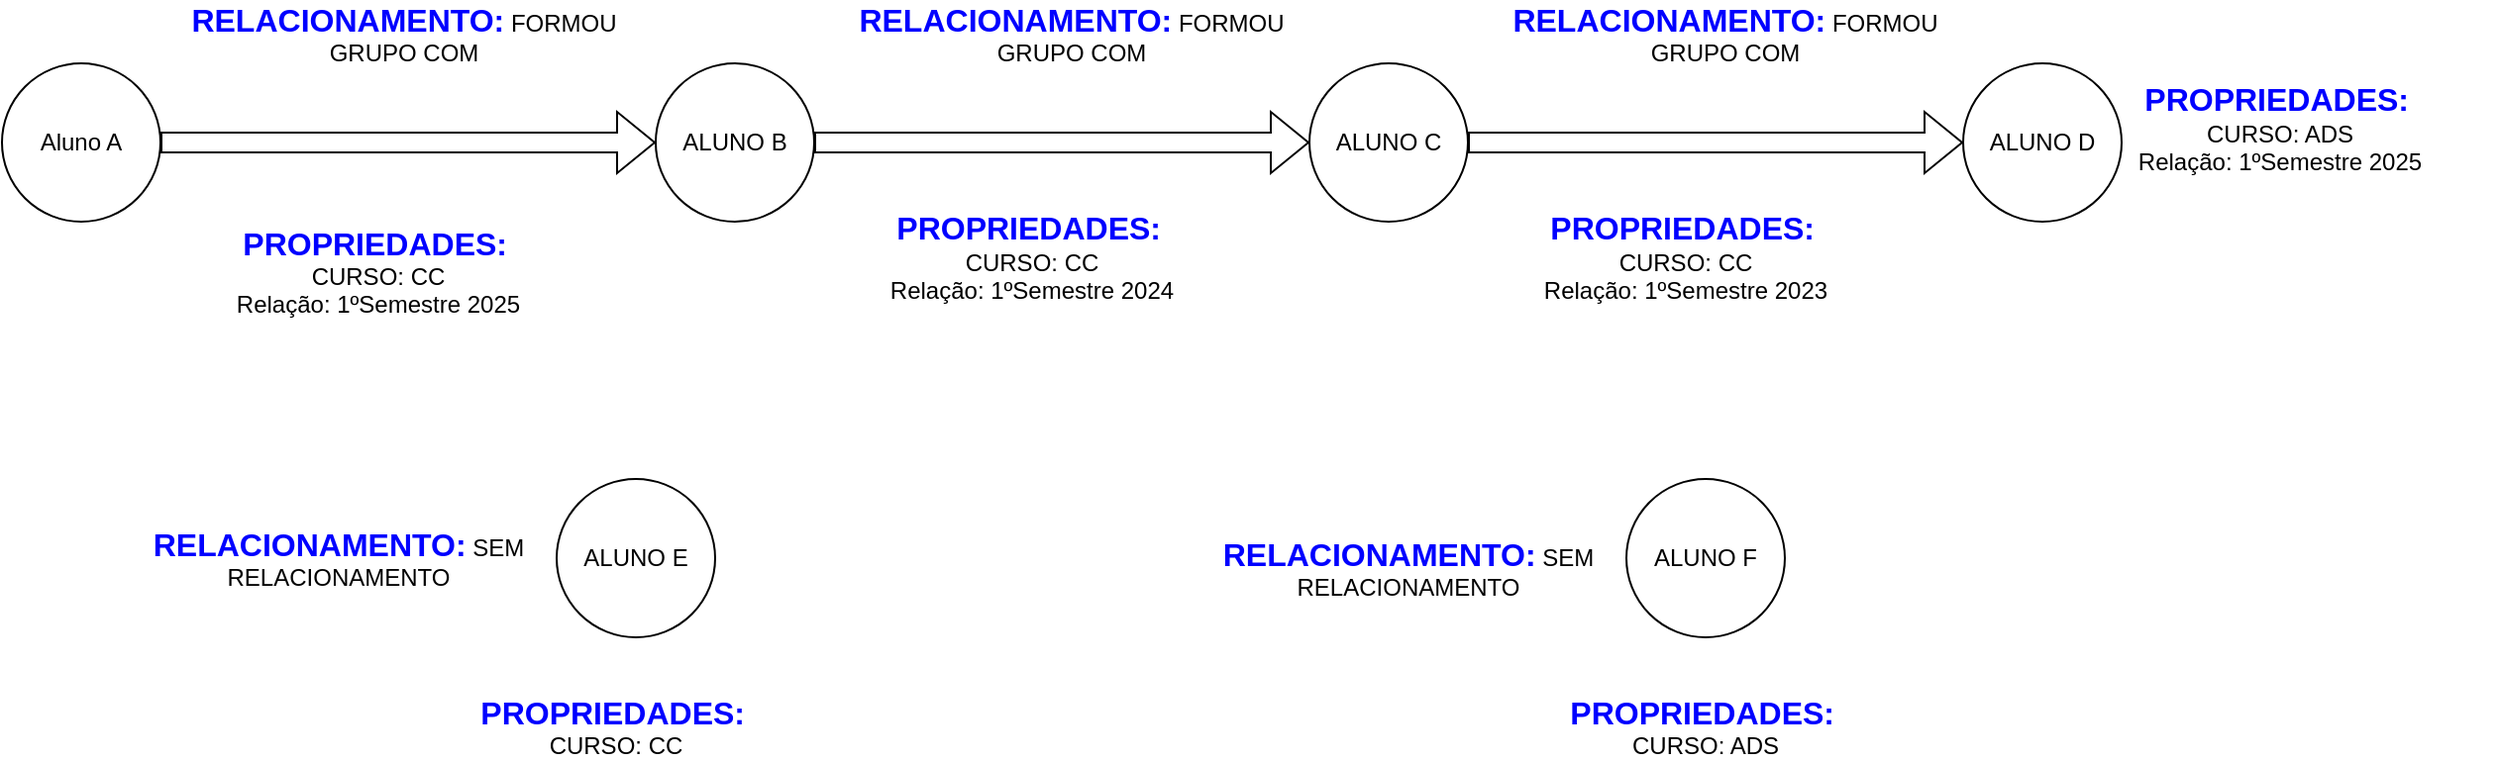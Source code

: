 <mxfile version="28.1.1">
  <diagram name="Página-1" id="hrrwtAiz2E6xMPaG1-kd">
    <mxGraphModel dx="1251" dy="715" grid="1" gridSize="10" guides="1" tooltips="1" connect="1" arrows="1" fold="1" page="1" pageScale="1" pageWidth="2339" pageHeight="3300" math="0" shadow="0">
      <root>
        <mxCell id="0" />
        <mxCell id="1" parent="0" />
        <mxCell id="XacqhNaXpOpdGLphI5MN-1" value="Aluno A" style="ellipse;whiteSpace=wrap;html=1;aspect=fixed;" vertex="1" parent="1">
          <mxGeometry x="260" y="880" width="80" height="80" as="geometry" />
        </mxCell>
        <mxCell id="XacqhNaXpOpdGLphI5MN-2" value="" style="shape=flexArrow;endArrow=classic;html=1;rounded=0;" edge="1" parent="1">
          <mxGeometry width="50" height="50" relative="1" as="geometry">
            <mxPoint x="340" y="920" as="sourcePoint" />
            <mxPoint x="590" y="920" as="targetPoint" />
          </mxGeometry>
        </mxCell>
        <mxCell id="XacqhNaXpOpdGLphI5MN-3" value="ALUNO B" style="ellipse;whiteSpace=wrap;html=1;aspect=fixed;" vertex="1" parent="1">
          <mxGeometry x="590" y="880" width="80" height="80" as="geometry" />
        </mxCell>
        <mxCell id="XacqhNaXpOpdGLphI5MN-7" value="ALUNO E" style="ellipse;whiteSpace=wrap;html=1;aspect=fixed;" vertex="1" parent="1">
          <mxGeometry x="540" y="1090" width="80" height="80" as="geometry" />
        </mxCell>
        <mxCell id="XacqhNaXpOpdGLphI5MN-8" value="ALUNO C" style="ellipse;whiteSpace=wrap;html=1;aspect=fixed;" vertex="1" parent="1">
          <mxGeometry x="920" y="880" width="80" height="80" as="geometry" />
        </mxCell>
        <mxCell id="XacqhNaXpOpdGLphI5MN-9" value="" style="shape=flexArrow;endArrow=classic;html=1;rounded=0;" edge="1" parent="1">
          <mxGeometry width="50" height="50" relative="1" as="geometry">
            <mxPoint x="670" y="920" as="sourcePoint" />
            <mxPoint x="920" y="920" as="targetPoint" />
          </mxGeometry>
        </mxCell>
        <mxCell id="XacqhNaXpOpdGLphI5MN-10" value="&lt;font style=&quot;color: rgb(0, 0, 255);&quot;&gt;&lt;b&gt;&lt;font style=&quot;font-size: 16px;&quot;&gt;RELACIONAMENTO:&lt;/font&gt;&lt;/b&gt;&lt;/font&gt;&amp;nbsp;FORMOU GRUPO COM" style="text;html=1;align=center;verticalAlign=middle;whiteSpace=wrap;rounded=0;" vertex="1" parent="1">
          <mxGeometry x="690" y="850" width="220" height="30" as="geometry" />
        </mxCell>
        <mxCell id="XacqhNaXpOpdGLphI5MN-17" value="ALUNO F" style="ellipse;whiteSpace=wrap;html=1;aspect=fixed;" vertex="1" parent="1">
          <mxGeometry x="1080" y="1090" width="80" height="80" as="geometry" />
        </mxCell>
        <mxCell id="XacqhNaXpOpdGLphI5MN-20" value="ALUNO D" style="ellipse;whiteSpace=wrap;html=1;aspect=fixed;" vertex="1" parent="1">
          <mxGeometry x="1250" y="880" width="80" height="80" as="geometry" />
        </mxCell>
        <mxCell id="XacqhNaXpOpdGLphI5MN-21" value="" style="shape=flexArrow;endArrow=classic;html=1;rounded=0;" edge="1" parent="1">
          <mxGeometry width="50" height="50" relative="1" as="geometry">
            <mxPoint x="1000" y="920" as="sourcePoint" />
            <mxPoint x="1250" y="920" as="targetPoint" />
          </mxGeometry>
        </mxCell>
        <mxCell id="XacqhNaXpOpdGLphI5MN-28" value="&lt;font style=&quot;color: rgb(0, 0, 255);&quot;&gt;&lt;b&gt;&lt;font style=&quot;font-size: 16px;&quot;&gt;RELACIONAMENTO:&lt;/font&gt;&lt;/b&gt;&lt;/font&gt;&amp;nbsp;FORMOU GRUPO COM" style="text;html=1;align=center;verticalAlign=middle;whiteSpace=wrap;rounded=0;" vertex="1" parent="1">
          <mxGeometry x="352.5" y="850" width="220" height="30" as="geometry" />
        </mxCell>
        <mxCell id="XacqhNaXpOpdGLphI5MN-29" value="&lt;font style=&quot;color: rgb(0, 0, 255);&quot;&gt;&lt;b&gt;&lt;font style=&quot;font-size: 16px;&quot;&gt;RELACIONAMENTO:&lt;/font&gt;&lt;/b&gt;&lt;/font&gt;&amp;nbsp;FORMOU GRUPO COM" style="text;html=1;align=center;verticalAlign=middle;whiteSpace=wrap;rounded=0;" vertex="1" parent="1">
          <mxGeometry x="1020" y="850" width="220" height="30" as="geometry" />
        </mxCell>
        <mxCell id="XacqhNaXpOpdGLphI5MN-30" value="&lt;font color=&quot;#0000ff&quot;&gt;&lt;span style=&quot;font-size: 16px;&quot;&gt;&lt;b&gt;PROPRIEDADES:&lt;/b&gt;&lt;/span&gt;&lt;/font&gt;&amp;nbsp;&lt;div&gt;CURSO: CC&lt;/div&gt;&lt;div&gt;Relação: 1ºSemestre 2024&lt;br&gt;&lt;br&gt;&lt;/div&gt;" style="text;html=1;align=center;verticalAlign=middle;whiteSpace=wrap;rounded=0;" vertex="1" parent="1">
          <mxGeometry x="670" y="970" width="220" height="30" as="geometry" />
        </mxCell>
        <mxCell id="XacqhNaXpOpdGLphI5MN-31" value="&lt;font color=&quot;#0000ff&quot;&gt;&lt;span style=&quot;font-size: 16px;&quot;&gt;&lt;b&gt;PROPRIEDADES:&lt;/b&gt;&lt;/span&gt;&lt;/font&gt;&amp;nbsp;&lt;div&gt;CURSO: CC&lt;/div&gt;&lt;div&gt;Relação: 1ºSemestre 2025&lt;br&gt;&lt;/div&gt;" style="text;html=1;align=center;verticalAlign=middle;whiteSpace=wrap;rounded=0;" vertex="1" parent="1">
          <mxGeometry x="340" y="970" width="220" height="30" as="geometry" />
        </mxCell>
        <mxCell id="XacqhNaXpOpdGLphI5MN-32" value="&lt;font color=&quot;#0000ff&quot;&gt;&lt;span style=&quot;font-size: 16px;&quot;&gt;&lt;b&gt;PROPRIEDADES:&lt;/b&gt;&lt;/span&gt;&lt;/font&gt;&amp;nbsp;&lt;div&gt;CURSO: CC&lt;/div&gt;&lt;div&gt;Relação: 1ºSemestre 2023&lt;br&gt;&lt;br&gt;&lt;/div&gt;" style="text;html=1;align=center;verticalAlign=middle;whiteSpace=wrap;rounded=0;" vertex="1" parent="1">
          <mxGeometry x="1000" y="970" width="220" height="30" as="geometry" />
        </mxCell>
        <mxCell id="XacqhNaXpOpdGLphI5MN-33" value="&lt;font color=&quot;#0000ff&quot;&gt;&lt;span style=&quot;font-size: 16px;&quot;&gt;&lt;b&gt;PROPRIEDADES:&lt;/b&gt;&lt;/span&gt;&lt;/font&gt;&amp;nbsp;&lt;div&gt;CURSO: ADS&lt;/div&gt;&lt;div&gt;Relação: 1ºSemestre 2025&lt;br&gt;&lt;br&gt;&lt;/div&gt;" style="text;html=1;align=center;verticalAlign=middle;whiteSpace=wrap;rounded=0;" vertex="1" parent="1">
          <mxGeometry x="1300" y="905" width="220" height="30" as="geometry" />
        </mxCell>
        <mxCell id="XacqhNaXpOpdGLphI5MN-34" value="&lt;font style=&quot;color: rgb(0, 0, 255);&quot;&gt;&lt;b&gt;&lt;font style=&quot;font-size: 16px;&quot;&gt;RELACIONAMENTO:&lt;/font&gt;&lt;/b&gt;&lt;/font&gt;&amp;nbsp;SEM RELACIONAMENTO" style="text;html=1;align=center;verticalAlign=middle;whiteSpace=wrap;rounded=0;" vertex="1" parent="1">
          <mxGeometry x="320" y="1115" width="220" height="30" as="geometry" />
        </mxCell>
        <mxCell id="XacqhNaXpOpdGLphI5MN-35" value="&lt;font style=&quot;color: rgb(0, 0, 255);&quot;&gt;&lt;b&gt;&lt;font style=&quot;font-size: 16px;&quot;&gt;RELACIONAMENTO:&lt;/font&gt;&lt;/b&gt;&lt;/font&gt;&amp;nbsp;SEM RELACIONAMENTO" style="text;html=1;align=center;verticalAlign=middle;whiteSpace=wrap;rounded=0;" vertex="1" parent="1">
          <mxGeometry x="860" y="1120" width="220" height="30" as="geometry" />
        </mxCell>
        <mxCell id="XacqhNaXpOpdGLphI5MN-36" value="&lt;font color=&quot;#0000ff&quot;&gt;&lt;span style=&quot;font-size: 16px;&quot;&gt;&lt;b&gt;PROPRIEDADES:&lt;/b&gt;&lt;/span&gt;&lt;/font&gt;&amp;nbsp;&lt;div&gt;CURSO: CC&lt;/div&gt;" style="text;html=1;align=center;verticalAlign=middle;whiteSpace=wrap;rounded=0;" vertex="1" parent="1">
          <mxGeometry x="460" y="1200" width="220" height="30" as="geometry" />
        </mxCell>
        <mxCell id="XacqhNaXpOpdGLphI5MN-37" value="&lt;font color=&quot;#0000ff&quot;&gt;&lt;span style=&quot;font-size: 16px;&quot;&gt;&lt;b&gt;PROPRIEDADES:&lt;/b&gt;&lt;/span&gt;&lt;/font&gt;&amp;nbsp;&lt;div&gt;CURSO: ADS&lt;/div&gt;" style="text;html=1;align=center;verticalAlign=middle;whiteSpace=wrap;rounded=0;" vertex="1" parent="1">
          <mxGeometry x="1010" y="1200" width="220" height="30" as="geometry" />
        </mxCell>
      </root>
    </mxGraphModel>
  </diagram>
</mxfile>
